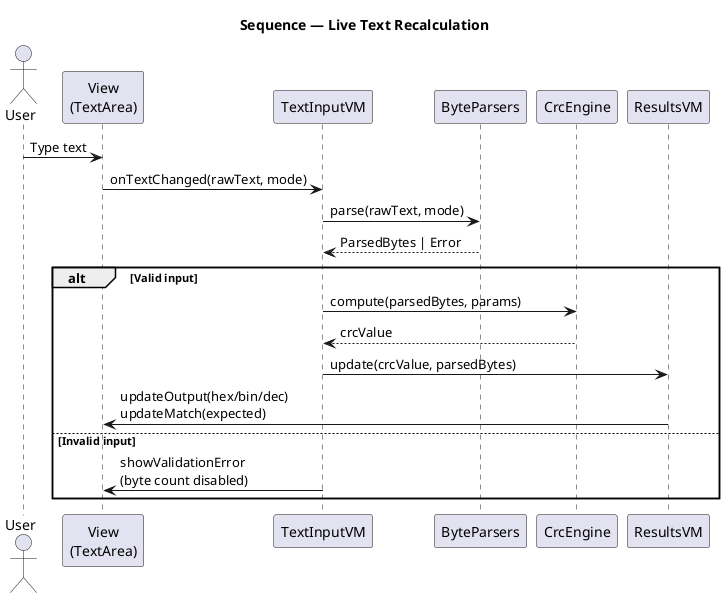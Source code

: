 @startuml SeqText
title Sequence — Live Text Recalculation

actor User
participant "View\n(TextArea)" as View
participant "TextInputVM" as Tvm
participant "ByteParsers" as Parse
participant "CrcEngine" as Crc
participant "ResultsVM" as Rvm

User -> View : Type text
View -> Tvm : onTextChanged(rawText, mode)
Tvm -> Parse : parse(rawText, mode)
Parse --> Tvm : ParsedBytes | Error

alt Valid input
  Tvm -> Crc : compute(parsedBytes, params)
  Crc --> Tvm : crcValue
  Tvm -> Rvm : update(crcValue, parsedBytes)
  Rvm -> View : updateOutput(hex/bin/dec)\nupdateMatch(expected)
else Invalid input
  Tvm -> View : showValidationError\n(byte count disabled)
end

@enduml